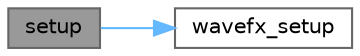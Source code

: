 digraph "setup"
{
 // INTERACTIVE_SVG=YES
 // LATEX_PDF_SIZE
  bgcolor="transparent";
  edge [fontname=Helvetica,fontsize=10,labelfontname=Helvetica,labelfontsize=10];
  node [fontname=Helvetica,fontsize=10,shape=box,height=0.2,width=0.4];
  rankdir="LR";
  Node1 [id="Node000001",label="setup",height=0.2,width=0.4,color="gray40", fillcolor="grey60", style="filled", fontcolor="black",tooltip=" "];
  Node1 -> Node2 [id="edge1_Node000001_Node000002",color="steelblue1",style="solid",tooltip=" "];
  Node2 [id="Node000002",label="wavefx_setup",height=0.2,width=0.4,color="grey40", fillcolor="white", style="filled",URL="$d9/d29/wavefx_8cpp_aa7e56c878f8b5a70abd4e271630d572e.html#aa7e56c878f8b5a70abd4e271630d572e",tooltip=" "];
}
